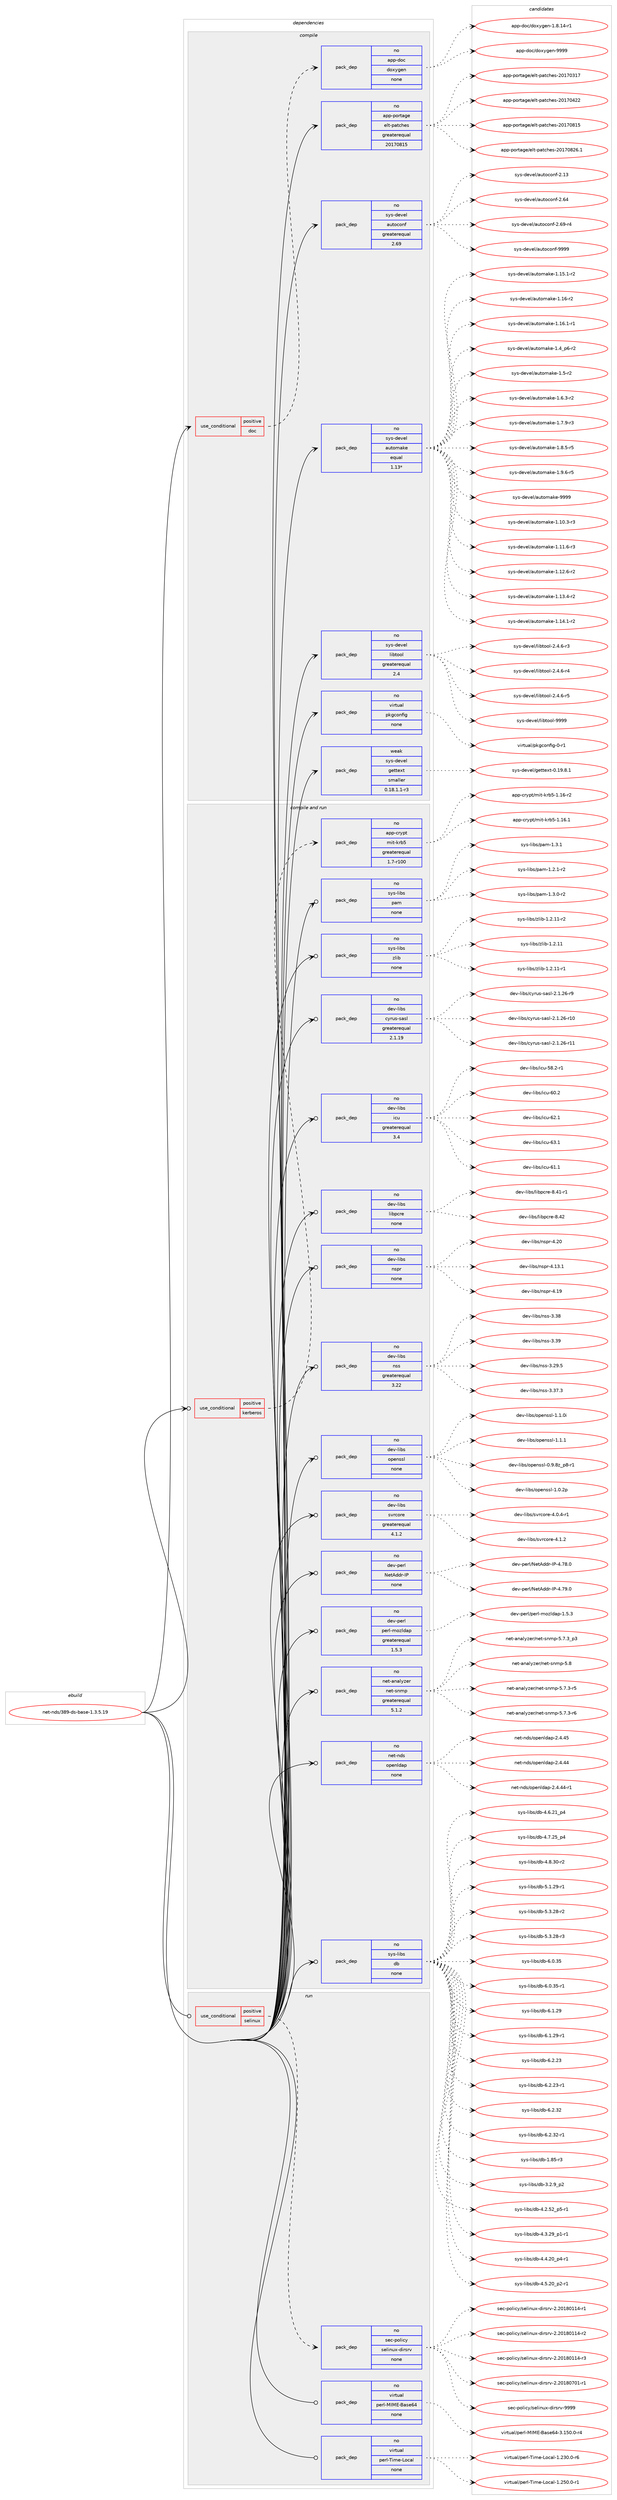 digraph prolog {

# *************
# Graph options
# *************

newrank=true;
concentrate=true;
compound=true;
graph [rankdir=LR,fontname=Helvetica,fontsize=10,ranksep=1.5];#, ranksep=2.5, nodesep=0.2];
edge  [arrowhead=vee];
node  [fontname=Helvetica,fontsize=10];

# **********
# The ebuild
# **********

subgraph cluster_leftcol {
color=gray;
rank=same;
label=<<i>ebuild</i>>;
id [label="net-nds/389-ds-base-1.3.5.19", color=red, width=4, href="../net-nds/389-ds-base-1.3.5.19.svg"];
}

# ****************
# The dependencies
# ****************

subgraph cluster_midcol {
color=gray;
label=<<i>dependencies</i>>;
subgraph cluster_compile {
fillcolor="#eeeeee";
style=filled;
label=<<i>compile</i>>;
subgraph cond1604 {
dependency7913 [label=<<TABLE BORDER="0" CELLBORDER="1" CELLSPACING="0" CELLPADDING="4"><TR><TD ROWSPAN="3" CELLPADDING="10">use_conditional</TD></TR><TR><TD>positive</TD></TR><TR><TD>doc</TD></TR></TABLE>>, shape=none, color=red];
subgraph pack6139 {
dependency7914 [label=<<TABLE BORDER="0" CELLBORDER="1" CELLSPACING="0" CELLPADDING="4" WIDTH="220"><TR><TD ROWSPAN="6" CELLPADDING="30">pack_dep</TD></TR><TR><TD WIDTH="110">no</TD></TR><TR><TD>app-doc</TD></TR><TR><TD>doxygen</TD></TR><TR><TD>none</TD></TR><TR><TD></TD></TR></TABLE>>, shape=none, color=blue];
}
dependency7913:e -> dependency7914:w [weight=20,style="dashed",arrowhead="vee"];
}
id:e -> dependency7913:w [weight=20,style="solid",arrowhead="vee"];
subgraph pack6140 {
dependency7915 [label=<<TABLE BORDER="0" CELLBORDER="1" CELLSPACING="0" CELLPADDING="4" WIDTH="220"><TR><TD ROWSPAN="6" CELLPADDING="30">pack_dep</TD></TR><TR><TD WIDTH="110">no</TD></TR><TR><TD>app-portage</TD></TR><TR><TD>elt-patches</TD></TR><TR><TD>greaterequal</TD></TR><TR><TD>20170815</TD></TR></TABLE>>, shape=none, color=blue];
}
id:e -> dependency7915:w [weight=20,style="solid",arrowhead="vee"];
subgraph pack6141 {
dependency7916 [label=<<TABLE BORDER="0" CELLBORDER="1" CELLSPACING="0" CELLPADDING="4" WIDTH="220"><TR><TD ROWSPAN="6" CELLPADDING="30">pack_dep</TD></TR><TR><TD WIDTH="110">no</TD></TR><TR><TD>sys-devel</TD></TR><TR><TD>autoconf</TD></TR><TR><TD>greaterequal</TD></TR><TR><TD>2.69</TD></TR></TABLE>>, shape=none, color=blue];
}
id:e -> dependency7916:w [weight=20,style="solid",arrowhead="vee"];
subgraph pack6142 {
dependency7917 [label=<<TABLE BORDER="0" CELLBORDER="1" CELLSPACING="0" CELLPADDING="4" WIDTH="220"><TR><TD ROWSPAN="6" CELLPADDING="30">pack_dep</TD></TR><TR><TD WIDTH="110">no</TD></TR><TR><TD>sys-devel</TD></TR><TR><TD>automake</TD></TR><TR><TD>equal</TD></TR><TR><TD>1.13*</TD></TR></TABLE>>, shape=none, color=blue];
}
id:e -> dependency7917:w [weight=20,style="solid",arrowhead="vee"];
subgraph pack6143 {
dependency7918 [label=<<TABLE BORDER="0" CELLBORDER="1" CELLSPACING="0" CELLPADDING="4" WIDTH="220"><TR><TD ROWSPAN="6" CELLPADDING="30">pack_dep</TD></TR><TR><TD WIDTH="110">no</TD></TR><TR><TD>sys-devel</TD></TR><TR><TD>libtool</TD></TR><TR><TD>greaterequal</TD></TR><TR><TD>2.4</TD></TR></TABLE>>, shape=none, color=blue];
}
id:e -> dependency7918:w [weight=20,style="solid",arrowhead="vee"];
subgraph pack6144 {
dependency7919 [label=<<TABLE BORDER="0" CELLBORDER="1" CELLSPACING="0" CELLPADDING="4" WIDTH="220"><TR><TD ROWSPAN="6" CELLPADDING="30">pack_dep</TD></TR><TR><TD WIDTH="110">no</TD></TR><TR><TD>virtual</TD></TR><TR><TD>pkgconfig</TD></TR><TR><TD>none</TD></TR><TR><TD></TD></TR></TABLE>>, shape=none, color=blue];
}
id:e -> dependency7919:w [weight=20,style="solid",arrowhead="vee"];
subgraph pack6145 {
dependency7920 [label=<<TABLE BORDER="0" CELLBORDER="1" CELLSPACING="0" CELLPADDING="4" WIDTH="220"><TR><TD ROWSPAN="6" CELLPADDING="30">pack_dep</TD></TR><TR><TD WIDTH="110">weak</TD></TR><TR><TD>sys-devel</TD></TR><TR><TD>gettext</TD></TR><TR><TD>smaller</TD></TR><TR><TD>0.18.1.1-r3</TD></TR></TABLE>>, shape=none, color=blue];
}
id:e -> dependency7920:w [weight=20,style="solid",arrowhead="vee"];
}
subgraph cluster_compileandrun {
fillcolor="#eeeeee";
style=filled;
label=<<i>compile and run</i>>;
subgraph cond1605 {
dependency7921 [label=<<TABLE BORDER="0" CELLBORDER="1" CELLSPACING="0" CELLPADDING="4"><TR><TD ROWSPAN="3" CELLPADDING="10">use_conditional</TD></TR><TR><TD>positive</TD></TR><TR><TD>kerberos</TD></TR></TABLE>>, shape=none, color=red];
subgraph pack6146 {
dependency7922 [label=<<TABLE BORDER="0" CELLBORDER="1" CELLSPACING="0" CELLPADDING="4" WIDTH="220"><TR><TD ROWSPAN="6" CELLPADDING="30">pack_dep</TD></TR><TR><TD WIDTH="110">no</TD></TR><TR><TD>app-crypt</TD></TR><TR><TD>mit-krb5</TD></TR><TR><TD>greaterequal</TD></TR><TR><TD>1.7-r100</TD></TR></TABLE>>, shape=none, color=blue];
}
dependency7921:e -> dependency7922:w [weight=20,style="dashed",arrowhead="vee"];
}
id:e -> dependency7921:w [weight=20,style="solid",arrowhead="odotvee"];
subgraph pack6147 {
dependency7923 [label=<<TABLE BORDER="0" CELLBORDER="1" CELLSPACING="0" CELLPADDING="4" WIDTH="220"><TR><TD ROWSPAN="6" CELLPADDING="30">pack_dep</TD></TR><TR><TD WIDTH="110">no</TD></TR><TR><TD>dev-libs</TD></TR><TR><TD>cyrus-sasl</TD></TR><TR><TD>greaterequal</TD></TR><TR><TD>2.1.19</TD></TR></TABLE>>, shape=none, color=blue];
}
id:e -> dependency7923:w [weight=20,style="solid",arrowhead="odotvee"];
subgraph pack6148 {
dependency7924 [label=<<TABLE BORDER="0" CELLBORDER="1" CELLSPACING="0" CELLPADDING="4" WIDTH="220"><TR><TD ROWSPAN="6" CELLPADDING="30">pack_dep</TD></TR><TR><TD WIDTH="110">no</TD></TR><TR><TD>dev-libs</TD></TR><TR><TD>icu</TD></TR><TR><TD>greaterequal</TD></TR><TR><TD>3.4</TD></TR></TABLE>>, shape=none, color=blue];
}
id:e -> dependency7924:w [weight=20,style="solid",arrowhead="odotvee"];
subgraph pack6149 {
dependency7925 [label=<<TABLE BORDER="0" CELLBORDER="1" CELLSPACING="0" CELLPADDING="4" WIDTH="220"><TR><TD ROWSPAN="6" CELLPADDING="30">pack_dep</TD></TR><TR><TD WIDTH="110">no</TD></TR><TR><TD>dev-libs</TD></TR><TR><TD>libpcre</TD></TR><TR><TD>none</TD></TR><TR><TD></TD></TR></TABLE>>, shape=none, color=blue];
}
id:e -> dependency7925:w [weight=20,style="solid",arrowhead="odotvee"];
subgraph pack6150 {
dependency7926 [label=<<TABLE BORDER="0" CELLBORDER="1" CELLSPACING="0" CELLPADDING="4" WIDTH="220"><TR><TD ROWSPAN="6" CELLPADDING="30">pack_dep</TD></TR><TR><TD WIDTH="110">no</TD></TR><TR><TD>dev-libs</TD></TR><TR><TD>nspr</TD></TR><TR><TD>none</TD></TR><TR><TD></TD></TR></TABLE>>, shape=none, color=blue];
}
id:e -> dependency7926:w [weight=20,style="solid",arrowhead="odotvee"];
subgraph pack6151 {
dependency7927 [label=<<TABLE BORDER="0" CELLBORDER="1" CELLSPACING="0" CELLPADDING="4" WIDTH="220"><TR><TD ROWSPAN="6" CELLPADDING="30">pack_dep</TD></TR><TR><TD WIDTH="110">no</TD></TR><TR><TD>dev-libs</TD></TR><TR><TD>nss</TD></TR><TR><TD>greaterequal</TD></TR><TR><TD>3.22</TD></TR></TABLE>>, shape=none, color=blue];
}
id:e -> dependency7927:w [weight=20,style="solid",arrowhead="odotvee"];
subgraph pack6152 {
dependency7928 [label=<<TABLE BORDER="0" CELLBORDER="1" CELLSPACING="0" CELLPADDING="4" WIDTH="220"><TR><TD ROWSPAN="6" CELLPADDING="30">pack_dep</TD></TR><TR><TD WIDTH="110">no</TD></TR><TR><TD>dev-libs</TD></TR><TR><TD>openssl</TD></TR><TR><TD>none</TD></TR><TR><TD></TD></TR></TABLE>>, shape=none, color=blue];
}
id:e -> dependency7928:w [weight=20,style="solid",arrowhead="odotvee"];
subgraph pack6153 {
dependency7929 [label=<<TABLE BORDER="0" CELLBORDER="1" CELLSPACING="0" CELLPADDING="4" WIDTH="220"><TR><TD ROWSPAN="6" CELLPADDING="30">pack_dep</TD></TR><TR><TD WIDTH="110">no</TD></TR><TR><TD>dev-libs</TD></TR><TR><TD>svrcore</TD></TR><TR><TD>greaterequal</TD></TR><TR><TD>4.1.2</TD></TR></TABLE>>, shape=none, color=blue];
}
id:e -> dependency7929:w [weight=20,style="solid",arrowhead="odotvee"];
subgraph pack6154 {
dependency7930 [label=<<TABLE BORDER="0" CELLBORDER="1" CELLSPACING="0" CELLPADDING="4" WIDTH="220"><TR><TD ROWSPAN="6" CELLPADDING="30">pack_dep</TD></TR><TR><TD WIDTH="110">no</TD></TR><TR><TD>dev-perl</TD></TR><TR><TD>NetAddr-IP</TD></TR><TR><TD>none</TD></TR><TR><TD></TD></TR></TABLE>>, shape=none, color=blue];
}
id:e -> dependency7930:w [weight=20,style="solid",arrowhead="odotvee"];
subgraph pack6155 {
dependency7931 [label=<<TABLE BORDER="0" CELLBORDER="1" CELLSPACING="0" CELLPADDING="4" WIDTH="220"><TR><TD ROWSPAN="6" CELLPADDING="30">pack_dep</TD></TR><TR><TD WIDTH="110">no</TD></TR><TR><TD>dev-perl</TD></TR><TR><TD>perl-mozldap</TD></TR><TR><TD>greaterequal</TD></TR><TR><TD>1.5.3</TD></TR></TABLE>>, shape=none, color=blue];
}
id:e -> dependency7931:w [weight=20,style="solid",arrowhead="odotvee"];
subgraph pack6156 {
dependency7932 [label=<<TABLE BORDER="0" CELLBORDER="1" CELLSPACING="0" CELLPADDING="4" WIDTH="220"><TR><TD ROWSPAN="6" CELLPADDING="30">pack_dep</TD></TR><TR><TD WIDTH="110">no</TD></TR><TR><TD>net-analyzer</TD></TR><TR><TD>net-snmp</TD></TR><TR><TD>greaterequal</TD></TR><TR><TD>5.1.2</TD></TR></TABLE>>, shape=none, color=blue];
}
id:e -> dependency7932:w [weight=20,style="solid",arrowhead="odotvee"];
subgraph pack6157 {
dependency7933 [label=<<TABLE BORDER="0" CELLBORDER="1" CELLSPACING="0" CELLPADDING="4" WIDTH="220"><TR><TD ROWSPAN="6" CELLPADDING="30">pack_dep</TD></TR><TR><TD WIDTH="110">no</TD></TR><TR><TD>net-nds</TD></TR><TR><TD>openldap</TD></TR><TR><TD>none</TD></TR><TR><TD></TD></TR></TABLE>>, shape=none, color=blue];
}
id:e -> dependency7933:w [weight=20,style="solid",arrowhead="odotvee"];
subgraph pack6158 {
dependency7934 [label=<<TABLE BORDER="0" CELLBORDER="1" CELLSPACING="0" CELLPADDING="4" WIDTH="220"><TR><TD ROWSPAN="6" CELLPADDING="30">pack_dep</TD></TR><TR><TD WIDTH="110">no</TD></TR><TR><TD>sys-libs</TD></TR><TR><TD>db</TD></TR><TR><TD>none</TD></TR><TR><TD></TD></TR></TABLE>>, shape=none, color=blue];
}
id:e -> dependency7934:w [weight=20,style="solid",arrowhead="odotvee"];
subgraph pack6159 {
dependency7935 [label=<<TABLE BORDER="0" CELLBORDER="1" CELLSPACING="0" CELLPADDING="4" WIDTH="220"><TR><TD ROWSPAN="6" CELLPADDING="30">pack_dep</TD></TR><TR><TD WIDTH="110">no</TD></TR><TR><TD>sys-libs</TD></TR><TR><TD>pam</TD></TR><TR><TD>none</TD></TR><TR><TD></TD></TR></TABLE>>, shape=none, color=blue];
}
id:e -> dependency7935:w [weight=20,style="solid",arrowhead="odotvee"];
subgraph pack6160 {
dependency7936 [label=<<TABLE BORDER="0" CELLBORDER="1" CELLSPACING="0" CELLPADDING="4" WIDTH="220"><TR><TD ROWSPAN="6" CELLPADDING="30">pack_dep</TD></TR><TR><TD WIDTH="110">no</TD></TR><TR><TD>sys-libs</TD></TR><TR><TD>zlib</TD></TR><TR><TD>none</TD></TR><TR><TD></TD></TR></TABLE>>, shape=none, color=blue];
}
id:e -> dependency7936:w [weight=20,style="solid",arrowhead="odotvee"];
}
subgraph cluster_run {
fillcolor="#eeeeee";
style=filled;
label=<<i>run</i>>;
subgraph cond1606 {
dependency7937 [label=<<TABLE BORDER="0" CELLBORDER="1" CELLSPACING="0" CELLPADDING="4"><TR><TD ROWSPAN="3" CELLPADDING="10">use_conditional</TD></TR><TR><TD>positive</TD></TR><TR><TD>selinux</TD></TR></TABLE>>, shape=none, color=red];
subgraph pack6161 {
dependency7938 [label=<<TABLE BORDER="0" CELLBORDER="1" CELLSPACING="0" CELLPADDING="4" WIDTH="220"><TR><TD ROWSPAN="6" CELLPADDING="30">pack_dep</TD></TR><TR><TD WIDTH="110">no</TD></TR><TR><TD>sec-policy</TD></TR><TR><TD>selinux-dirsrv</TD></TR><TR><TD>none</TD></TR><TR><TD></TD></TR></TABLE>>, shape=none, color=blue];
}
dependency7937:e -> dependency7938:w [weight=20,style="dashed",arrowhead="vee"];
}
id:e -> dependency7937:w [weight=20,style="solid",arrowhead="odot"];
subgraph pack6162 {
dependency7939 [label=<<TABLE BORDER="0" CELLBORDER="1" CELLSPACING="0" CELLPADDING="4" WIDTH="220"><TR><TD ROWSPAN="6" CELLPADDING="30">pack_dep</TD></TR><TR><TD WIDTH="110">no</TD></TR><TR><TD>virtual</TD></TR><TR><TD>perl-MIME-Base64</TD></TR><TR><TD>none</TD></TR><TR><TD></TD></TR></TABLE>>, shape=none, color=blue];
}
id:e -> dependency7939:w [weight=20,style="solid",arrowhead="odot"];
subgraph pack6163 {
dependency7940 [label=<<TABLE BORDER="0" CELLBORDER="1" CELLSPACING="0" CELLPADDING="4" WIDTH="220"><TR><TD ROWSPAN="6" CELLPADDING="30">pack_dep</TD></TR><TR><TD WIDTH="110">no</TD></TR><TR><TD>virtual</TD></TR><TR><TD>perl-Time-Local</TD></TR><TR><TD>none</TD></TR><TR><TD></TD></TR></TABLE>>, shape=none, color=blue];
}
id:e -> dependency7940:w [weight=20,style="solid",arrowhead="odot"];
}
}

# **************
# The candidates
# **************

subgraph cluster_choices {
rank=same;
color=gray;
label=<<i>candidates</i>>;

subgraph choice6139 {
color=black;
nodesep=1;
choice97112112451001119947100111120121103101110454946564649524511449 [label="app-doc/doxygen-1.8.14-r1", color=red, width=4,href="../app-doc/doxygen-1.8.14-r1.svg"];
choice971121124510011199471001111201211031011104557575757 [label="app-doc/doxygen-9999", color=red, width=4,href="../app-doc/doxygen-9999.svg"];
dependency7914:e -> choice97112112451001119947100111120121103101110454946564649524511449:w [style=dotted,weight="100"];
dependency7914:e -> choice971121124510011199471001111201211031011104557575757:w [style=dotted,weight="100"];
}
subgraph choice6140 {
color=black;
nodesep=1;
choice97112112451121111141169710310147101108116451129711699104101115455048495548514955 [label="app-portage/elt-patches-20170317", color=red, width=4,href="../app-portage/elt-patches-20170317.svg"];
choice97112112451121111141169710310147101108116451129711699104101115455048495548525050 [label="app-portage/elt-patches-20170422", color=red, width=4,href="../app-portage/elt-patches-20170422.svg"];
choice97112112451121111141169710310147101108116451129711699104101115455048495548564953 [label="app-portage/elt-patches-20170815", color=red, width=4,href="../app-portage/elt-patches-20170815.svg"];
choice971121124511211111411697103101471011081164511297116991041011154550484955485650544649 [label="app-portage/elt-patches-20170826.1", color=red, width=4,href="../app-portage/elt-patches-20170826.1.svg"];
dependency7915:e -> choice97112112451121111141169710310147101108116451129711699104101115455048495548514955:w [style=dotted,weight="100"];
dependency7915:e -> choice97112112451121111141169710310147101108116451129711699104101115455048495548525050:w [style=dotted,weight="100"];
dependency7915:e -> choice97112112451121111141169710310147101108116451129711699104101115455048495548564953:w [style=dotted,weight="100"];
dependency7915:e -> choice971121124511211111411697103101471011081164511297116991041011154550484955485650544649:w [style=dotted,weight="100"];
}
subgraph choice6141 {
color=black;
nodesep=1;
choice115121115451001011181011084797117116111991111101024550464951 [label="sys-devel/autoconf-2.13", color=red, width=4,href="../sys-devel/autoconf-2.13.svg"];
choice115121115451001011181011084797117116111991111101024550465452 [label="sys-devel/autoconf-2.64", color=red, width=4,href="../sys-devel/autoconf-2.64.svg"];
choice1151211154510010111810110847971171161119911111010245504654574511452 [label="sys-devel/autoconf-2.69-r4", color=red, width=4,href="../sys-devel/autoconf-2.69-r4.svg"];
choice115121115451001011181011084797117116111991111101024557575757 [label="sys-devel/autoconf-9999", color=red, width=4,href="../sys-devel/autoconf-9999.svg"];
dependency7916:e -> choice115121115451001011181011084797117116111991111101024550464951:w [style=dotted,weight="100"];
dependency7916:e -> choice115121115451001011181011084797117116111991111101024550465452:w [style=dotted,weight="100"];
dependency7916:e -> choice1151211154510010111810110847971171161119911111010245504654574511452:w [style=dotted,weight="100"];
dependency7916:e -> choice115121115451001011181011084797117116111991111101024557575757:w [style=dotted,weight="100"];
}
subgraph choice6142 {
color=black;
nodesep=1;
choice11512111545100101118101108479711711611110997107101454946494846514511451 [label="sys-devel/automake-1.10.3-r3", color=red, width=4,href="../sys-devel/automake-1.10.3-r3.svg"];
choice11512111545100101118101108479711711611110997107101454946494946544511451 [label="sys-devel/automake-1.11.6-r3", color=red, width=4,href="../sys-devel/automake-1.11.6-r3.svg"];
choice11512111545100101118101108479711711611110997107101454946495046544511450 [label="sys-devel/automake-1.12.6-r2", color=red, width=4,href="../sys-devel/automake-1.12.6-r2.svg"];
choice11512111545100101118101108479711711611110997107101454946495146524511450 [label="sys-devel/automake-1.13.4-r2", color=red, width=4,href="../sys-devel/automake-1.13.4-r2.svg"];
choice11512111545100101118101108479711711611110997107101454946495246494511450 [label="sys-devel/automake-1.14.1-r2", color=red, width=4,href="../sys-devel/automake-1.14.1-r2.svg"];
choice11512111545100101118101108479711711611110997107101454946495346494511450 [label="sys-devel/automake-1.15.1-r2", color=red, width=4,href="../sys-devel/automake-1.15.1-r2.svg"];
choice1151211154510010111810110847971171161111099710710145494649544511450 [label="sys-devel/automake-1.16-r2", color=red, width=4,href="../sys-devel/automake-1.16-r2.svg"];
choice11512111545100101118101108479711711611110997107101454946495446494511449 [label="sys-devel/automake-1.16.1-r1", color=red, width=4,href="../sys-devel/automake-1.16.1-r1.svg"];
choice115121115451001011181011084797117116111109971071014549465295112544511450 [label="sys-devel/automake-1.4_p6-r2", color=red, width=4,href="../sys-devel/automake-1.4_p6-r2.svg"];
choice11512111545100101118101108479711711611110997107101454946534511450 [label="sys-devel/automake-1.5-r2", color=red, width=4,href="../sys-devel/automake-1.5-r2.svg"];
choice115121115451001011181011084797117116111109971071014549465446514511450 [label="sys-devel/automake-1.6.3-r2", color=red, width=4,href="../sys-devel/automake-1.6.3-r2.svg"];
choice115121115451001011181011084797117116111109971071014549465546574511451 [label="sys-devel/automake-1.7.9-r3", color=red, width=4,href="../sys-devel/automake-1.7.9-r3.svg"];
choice115121115451001011181011084797117116111109971071014549465646534511453 [label="sys-devel/automake-1.8.5-r5", color=red, width=4,href="../sys-devel/automake-1.8.5-r5.svg"];
choice115121115451001011181011084797117116111109971071014549465746544511453 [label="sys-devel/automake-1.9.6-r5", color=red, width=4,href="../sys-devel/automake-1.9.6-r5.svg"];
choice115121115451001011181011084797117116111109971071014557575757 [label="sys-devel/automake-9999", color=red, width=4,href="../sys-devel/automake-9999.svg"];
dependency7917:e -> choice11512111545100101118101108479711711611110997107101454946494846514511451:w [style=dotted,weight="100"];
dependency7917:e -> choice11512111545100101118101108479711711611110997107101454946494946544511451:w [style=dotted,weight="100"];
dependency7917:e -> choice11512111545100101118101108479711711611110997107101454946495046544511450:w [style=dotted,weight="100"];
dependency7917:e -> choice11512111545100101118101108479711711611110997107101454946495146524511450:w [style=dotted,weight="100"];
dependency7917:e -> choice11512111545100101118101108479711711611110997107101454946495246494511450:w [style=dotted,weight="100"];
dependency7917:e -> choice11512111545100101118101108479711711611110997107101454946495346494511450:w [style=dotted,weight="100"];
dependency7917:e -> choice1151211154510010111810110847971171161111099710710145494649544511450:w [style=dotted,weight="100"];
dependency7917:e -> choice11512111545100101118101108479711711611110997107101454946495446494511449:w [style=dotted,weight="100"];
dependency7917:e -> choice115121115451001011181011084797117116111109971071014549465295112544511450:w [style=dotted,weight="100"];
dependency7917:e -> choice11512111545100101118101108479711711611110997107101454946534511450:w [style=dotted,weight="100"];
dependency7917:e -> choice115121115451001011181011084797117116111109971071014549465446514511450:w [style=dotted,weight="100"];
dependency7917:e -> choice115121115451001011181011084797117116111109971071014549465546574511451:w [style=dotted,weight="100"];
dependency7917:e -> choice115121115451001011181011084797117116111109971071014549465646534511453:w [style=dotted,weight="100"];
dependency7917:e -> choice115121115451001011181011084797117116111109971071014549465746544511453:w [style=dotted,weight="100"];
dependency7917:e -> choice115121115451001011181011084797117116111109971071014557575757:w [style=dotted,weight="100"];
}
subgraph choice6143 {
color=black;
nodesep=1;
choice1151211154510010111810110847108105981161111111084550465246544511451 [label="sys-devel/libtool-2.4.6-r3", color=red, width=4,href="../sys-devel/libtool-2.4.6-r3.svg"];
choice1151211154510010111810110847108105981161111111084550465246544511452 [label="sys-devel/libtool-2.4.6-r4", color=red, width=4,href="../sys-devel/libtool-2.4.6-r4.svg"];
choice1151211154510010111810110847108105981161111111084550465246544511453 [label="sys-devel/libtool-2.4.6-r5", color=red, width=4,href="../sys-devel/libtool-2.4.6-r5.svg"];
choice1151211154510010111810110847108105981161111111084557575757 [label="sys-devel/libtool-9999", color=red, width=4,href="../sys-devel/libtool-9999.svg"];
dependency7918:e -> choice1151211154510010111810110847108105981161111111084550465246544511451:w [style=dotted,weight="100"];
dependency7918:e -> choice1151211154510010111810110847108105981161111111084550465246544511452:w [style=dotted,weight="100"];
dependency7918:e -> choice1151211154510010111810110847108105981161111111084550465246544511453:w [style=dotted,weight="100"];
dependency7918:e -> choice1151211154510010111810110847108105981161111111084557575757:w [style=dotted,weight="100"];
}
subgraph choice6144 {
color=black;
nodesep=1;
choice11810511411611797108471121071039911111010210510345484511449 [label="virtual/pkgconfig-0-r1", color=red, width=4,href="../virtual/pkgconfig-0-r1.svg"];
dependency7919:e -> choice11810511411611797108471121071039911111010210510345484511449:w [style=dotted,weight="100"];
}
subgraph choice6145 {
color=black;
nodesep=1;
choice1151211154510010111810110847103101116116101120116454846495746564649 [label="sys-devel/gettext-0.19.8.1", color=red, width=4,href="../sys-devel/gettext-0.19.8.1.svg"];
dependency7920:e -> choice1151211154510010111810110847103101116116101120116454846495746564649:w [style=dotted,weight="100"];
}
subgraph choice6146 {
color=black;
nodesep=1;
choice9711211245991141211121164710910511645107114985345494649544511450 [label="app-crypt/mit-krb5-1.16-r2", color=red, width=4,href="../app-crypt/mit-krb5-1.16-r2.svg"];
choice9711211245991141211121164710910511645107114985345494649544649 [label="app-crypt/mit-krb5-1.16.1", color=red, width=4,href="../app-crypt/mit-krb5-1.16.1.svg"];
dependency7922:e -> choice9711211245991141211121164710910511645107114985345494649544511450:w [style=dotted,weight="100"];
dependency7922:e -> choice9711211245991141211121164710910511645107114985345494649544649:w [style=dotted,weight="100"];
}
subgraph choice6147 {
color=black;
nodesep=1;
choice10010111845108105981154799121114117115451159711510845504649465054451144948 [label="dev-libs/cyrus-sasl-2.1.26-r10", color=red, width=4,href="../dev-libs/cyrus-sasl-2.1.26-r10.svg"];
choice10010111845108105981154799121114117115451159711510845504649465054451144949 [label="dev-libs/cyrus-sasl-2.1.26-r11", color=red, width=4,href="../dev-libs/cyrus-sasl-2.1.26-r11.svg"];
choice100101118451081059811547991211141171154511597115108455046494650544511457 [label="dev-libs/cyrus-sasl-2.1.26-r9", color=red, width=4,href="../dev-libs/cyrus-sasl-2.1.26-r9.svg"];
dependency7923:e -> choice10010111845108105981154799121114117115451159711510845504649465054451144948:w [style=dotted,weight="100"];
dependency7923:e -> choice10010111845108105981154799121114117115451159711510845504649465054451144949:w [style=dotted,weight="100"];
dependency7923:e -> choice100101118451081059811547991211141171154511597115108455046494650544511457:w [style=dotted,weight="100"];
}
subgraph choice6148 {
color=black;
nodesep=1;
choice100101118451081059811547105991174554494649 [label="dev-libs/icu-61.1", color=red, width=4,href="../dev-libs/icu-61.1.svg"];
choice1001011184510810598115471059911745535646504511449 [label="dev-libs/icu-58.2-r1", color=red, width=4,href="../dev-libs/icu-58.2-r1.svg"];
choice100101118451081059811547105991174554484650 [label="dev-libs/icu-60.2", color=red, width=4,href="../dev-libs/icu-60.2.svg"];
choice100101118451081059811547105991174554504649 [label="dev-libs/icu-62.1", color=red, width=4,href="../dev-libs/icu-62.1.svg"];
choice100101118451081059811547105991174554514649 [label="dev-libs/icu-63.1", color=red, width=4,href="../dev-libs/icu-63.1.svg"];
dependency7924:e -> choice100101118451081059811547105991174554494649:w [style=dotted,weight="100"];
dependency7924:e -> choice1001011184510810598115471059911745535646504511449:w [style=dotted,weight="100"];
dependency7924:e -> choice100101118451081059811547105991174554484650:w [style=dotted,weight="100"];
dependency7924:e -> choice100101118451081059811547105991174554504649:w [style=dotted,weight="100"];
dependency7924:e -> choice100101118451081059811547105991174554514649:w [style=dotted,weight="100"];
}
subgraph choice6149 {
color=black;
nodesep=1;
choice100101118451081059811547108105981129911410145564652494511449 [label="dev-libs/libpcre-8.41-r1", color=red, width=4,href="../dev-libs/libpcre-8.41-r1.svg"];
choice10010111845108105981154710810598112991141014556465250 [label="dev-libs/libpcre-8.42", color=red, width=4,href="../dev-libs/libpcre-8.42.svg"];
dependency7925:e -> choice100101118451081059811547108105981129911410145564652494511449:w [style=dotted,weight="100"];
dependency7925:e -> choice10010111845108105981154710810598112991141014556465250:w [style=dotted,weight="100"];
}
subgraph choice6150 {
color=black;
nodesep=1;
choice10010111845108105981154711011511211445524649514649 [label="dev-libs/nspr-4.13.1", color=red, width=4,href="../dev-libs/nspr-4.13.1.svg"];
choice1001011184510810598115471101151121144552464957 [label="dev-libs/nspr-4.19", color=red, width=4,href="../dev-libs/nspr-4.19.svg"];
choice1001011184510810598115471101151121144552465048 [label="dev-libs/nspr-4.20", color=red, width=4,href="../dev-libs/nspr-4.20.svg"];
dependency7926:e -> choice10010111845108105981154711011511211445524649514649:w [style=dotted,weight="100"];
dependency7926:e -> choice1001011184510810598115471101151121144552464957:w [style=dotted,weight="100"];
dependency7926:e -> choice1001011184510810598115471101151121144552465048:w [style=dotted,weight="100"];
}
subgraph choice6151 {
color=black;
nodesep=1;
choice10010111845108105981154711011511545514650574653 [label="dev-libs/nss-3.29.5", color=red, width=4,href="../dev-libs/nss-3.29.5.svg"];
choice10010111845108105981154711011511545514651554651 [label="dev-libs/nss-3.37.3", color=red, width=4,href="../dev-libs/nss-3.37.3.svg"];
choice1001011184510810598115471101151154551465156 [label="dev-libs/nss-3.38", color=red, width=4,href="../dev-libs/nss-3.38.svg"];
choice1001011184510810598115471101151154551465157 [label="dev-libs/nss-3.39", color=red, width=4,href="../dev-libs/nss-3.39.svg"];
dependency7927:e -> choice10010111845108105981154711011511545514650574653:w [style=dotted,weight="100"];
dependency7927:e -> choice10010111845108105981154711011511545514651554651:w [style=dotted,weight="100"];
dependency7927:e -> choice1001011184510810598115471101151154551465156:w [style=dotted,weight="100"];
dependency7927:e -> choice1001011184510810598115471101151154551465157:w [style=dotted,weight="100"];
}
subgraph choice6152 {
color=black;
nodesep=1;
choice10010111845108105981154711111210111011511510845484657465612295112564511449 [label="dev-libs/openssl-0.9.8z_p8-r1", color=red, width=4,href="../dev-libs/openssl-0.9.8z_p8-r1.svg"];
choice100101118451081059811547111112101110115115108454946484650112 [label="dev-libs/openssl-1.0.2p", color=red, width=4,href="../dev-libs/openssl-1.0.2p.svg"];
choice100101118451081059811547111112101110115115108454946494648105 [label="dev-libs/openssl-1.1.0i", color=red, width=4,href="../dev-libs/openssl-1.1.0i.svg"];
choice100101118451081059811547111112101110115115108454946494649 [label="dev-libs/openssl-1.1.1", color=red, width=4,href="../dev-libs/openssl-1.1.1.svg"];
dependency7928:e -> choice10010111845108105981154711111210111011511510845484657465612295112564511449:w [style=dotted,weight="100"];
dependency7928:e -> choice100101118451081059811547111112101110115115108454946484650112:w [style=dotted,weight="100"];
dependency7928:e -> choice100101118451081059811547111112101110115115108454946494648105:w [style=dotted,weight="100"];
dependency7928:e -> choice100101118451081059811547111112101110115115108454946494649:w [style=dotted,weight="100"];
}
subgraph choice6153 {
color=black;
nodesep=1;
choice100101118451081059811547115118114991111141014552464846524511449 [label="dev-libs/svrcore-4.0.4-r1", color=red, width=4,href="../dev-libs/svrcore-4.0.4-r1.svg"];
choice10010111845108105981154711511811499111114101455246494650 [label="dev-libs/svrcore-4.1.2", color=red, width=4,href="../dev-libs/svrcore-4.1.2.svg"];
dependency7929:e -> choice100101118451081059811547115118114991111141014552464846524511449:w [style=dotted,weight="100"];
dependency7929:e -> choice10010111845108105981154711511811499111114101455246494650:w [style=dotted,weight="100"];
}
subgraph choice6154 {
color=black;
nodesep=1;
choice1001011184511210111410847781011166510010011445738045524655564648 [label="dev-perl/NetAddr-IP-4.78.0", color=red, width=4,href="../dev-perl/NetAddr-IP-4.78.0.svg"];
choice1001011184511210111410847781011166510010011445738045524655574648 [label="dev-perl/NetAddr-IP-4.79.0", color=red, width=4,href="../dev-perl/NetAddr-IP-4.79.0.svg"];
dependency7930:e -> choice1001011184511210111410847781011166510010011445738045524655564648:w [style=dotted,weight="100"];
dependency7930:e -> choice1001011184511210111410847781011166510010011445738045524655574648:w [style=dotted,weight="100"];
}
subgraph choice6155 {
color=black;
nodesep=1;
choice10010111845112101114108471121011141084510911112210810097112454946534651 [label="dev-perl/perl-mozldap-1.5.3", color=red, width=4,href="../dev-perl/perl-mozldap-1.5.3.svg"];
dependency7931:e -> choice10010111845112101114108471121011141084510911112210810097112454946534651:w [style=dotted,weight="100"];
}
subgraph choice6156 {
color=black;
nodesep=1;
choice11010111645971109710812112210111447110101116451151101091124553465546514511453 [label="net-analyzer/net-snmp-5.7.3-r5", color=red, width=4,href="../net-analyzer/net-snmp-5.7.3-r5.svg"];
choice11010111645971109710812112210111447110101116451151101091124553465546514511454 [label="net-analyzer/net-snmp-5.7.3-r6", color=red, width=4,href="../net-analyzer/net-snmp-5.7.3-r6.svg"];
choice11010111645971109710812112210111447110101116451151101091124553465546519511251 [label="net-analyzer/net-snmp-5.7.3_p3", color=red, width=4,href="../net-analyzer/net-snmp-5.7.3_p3.svg"];
choice110101116459711097108121122101114471101011164511511010911245534656 [label="net-analyzer/net-snmp-5.8", color=red, width=4,href="../net-analyzer/net-snmp-5.8.svg"];
dependency7932:e -> choice11010111645971109710812112210111447110101116451151101091124553465546514511453:w [style=dotted,weight="100"];
dependency7932:e -> choice11010111645971109710812112210111447110101116451151101091124553465546514511454:w [style=dotted,weight="100"];
dependency7932:e -> choice11010111645971109710812112210111447110101116451151101091124553465546519511251:w [style=dotted,weight="100"];
dependency7932:e -> choice110101116459711097108121122101114471101011164511511010911245534656:w [style=dotted,weight="100"];
}
subgraph choice6157 {
color=black;
nodesep=1;
choice11010111645110100115471111121011101081009711245504652465252 [label="net-nds/openldap-2.4.44", color=red, width=4,href="../net-nds/openldap-2.4.44.svg"];
choice110101116451101001154711111210111010810097112455046524652524511449 [label="net-nds/openldap-2.4.44-r1", color=red, width=4,href="../net-nds/openldap-2.4.44-r1.svg"];
choice11010111645110100115471111121011101081009711245504652465253 [label="net-nds/openldap-2.4.45", color=red, width=4,href="../net-nds/openldap-2.4.45.svg"];
dependency7933:e -> choice11010111645110100115471111121011101081009711245504652465252:w [style=dotted,weight="100"];
dependency7933:e -> choice110101116451101001154711111210111010810097112455046524652524511449:w [style=dotted,weight="100"];
dependency7933:e -> choice11010111645110100115471111121011101081009711245504652465253:w [style=dotted,weight="100"];
}
subgraph choice6158 {
color=black;
nodesep=1;
choice1151211154510810598115471009845494656534511451 [label="sys-libs/db-1.85-r3", color=red, width=4,href="../sys-libs/db-1.85-r3.svg"];
choice115121115451081059811547100984551465046579511250 [label="sys-libs/db-3.2.9_p2", color=red, width=4,href="../sys-libs/db-3.2.9_p2.svg"];
choice115121115451081059811547100984552465046535095112534511449 [label="sys-libs/db-4.2.52_p5-r1", color=red, width=4,href="../sys-libs/db-4.2.52_p5-r1.svg"];
choice115121115451081059811547100984552465146505795112494511449 [label="sys-libs/db-4.3.29_p1-r1", color=red, width=4,href="../sys-libs/db-4.3.29_p1-r1.svg"];
choice115121115451081059811547100984552465246504895112524511449 [label="sys-libs/db-4.4.20_p4-r1", color=red, width=4,href="../sys-libs/db-4.4.20_p4-r1.svg"];
choice115121115451081059811547100984552465346504895112504511449 [label="sys-libs/db-4.5.20_p2-r1", color=red, width=4,href="../sys-libs/db-4.5.20_p2-r1.svg"];
choice11512111545108105981154710098455246544650499511252 [label="sys-libs/db-4.6.21_p4", color=red, width=4,href="../sys-libs/db-4.6.21_p4.svg"];
choice11512111545108105981154710098455246554650539511252 [label="sys-libs/db-4.7.25_p4", color=red, width=4,href="../sys-libs/db-4.7.25_p4.svg"];
choice11512111545108105981154710098455246564651484511450 [label="sys-libs/db-4.8.30-r2", color=red, width=4,href="../sys-libs/db-4.8.30-r2.svg"];
choice11512111545108105981154710098455346494650574511449 [label="sys-libs/db-5.1.29-r1", color=red, width=4,href="../sys-libs/db-5.1.29-r1.svg"];
choice11512111545108105981154710098455346514650564511450 [label="sys-libs/db-5.3.28-r2", color=red, width=4,href="../sys-libs/db-5.3.28-r2.svg"];
choice11512111545108105981154710098455346514650564511451 [label="sys-libs/db-5.3.28-r3", color=red, width=4,href="../sys-libs/db-5.3.28-r3.svg"];
choice1151211154510810598115471009845544648465153 [label="sys-libs/db-6.0.35", color=red, width=4,href="../sys-libs/db-6.0.35.svg"];
choice11512111545108105981154710098455446484651534511449 [label="sys-libs/db-6.0.35-r1", color=red, width=4,href="../sys-libs/db-6.0.35-r1.svg"];
choice1151211154510810598115471009845544649465057 [label="sys-libs/db-6.1.29", color=red, width=4,href="../sys-libs/db-6.1.29.svg"];
choice11512111545108105981154710098455446494650574511449 [label="sys-libs/db-6.1.29-r1", color=red, width=4,href="../sys-libs/db-6.1.29-r1.svg"];
choice1151211154510810598115471009845544650465051 [label="sys-libs/db-6.2.23", color=red, width=4,href="../sys-libs/db-6.2.23.svg"];
choice11512111545108105981154710098455446504650514511449 [label="sys-libs/db-6.2.23-r1", color=red, width=4,href="../sys-libs/db-6.2.23-r1.svg"];
choice1151211154510810598115471009845544650465150 [label="sys-libs/db-6.2.32", color=red, width=4,href="../sys-libs/db-6.2.32.svg"];
choice11512111545108105981154710098455446504651504511449 [label="sys-libs/db-6.2.32-r1", color=red, width=4,href="../sys-libs/db-6.2.32-r1.svg"];
dependency7934:e -> choice1151211154510810598115471009845494656534511451:w [style=dotted,weight="100"];
dependency7934:e -> choice115121115451081059811547100984551465046579511250:w [style=dotted,weight="100"];
dependency7934:e -> choice115121115451081059811547100984552465046535095112534511449:w [style=dotted,weight="100"];
dependency7934:e -> choice115121115451081059811547100984552465146505795112494511449:w [style=dotted,weight="100"];
dependency7934:e -> choice115121115451081059811547100984552465246504895112524511449:w [style=dotted,weight="100"];
dependency7934:e -> choice115121115451081059811547100984552465346504895112504511449:w [style=dotted,weight="100"];
dependency7934:e -> choice11512111545108105981154710098455246544650499511252:w [style=dotted,weight="100"];
dependency7934:e -> choice11512111545108105981154710098455246554650539511252:w [style=dotted,weight="100"];
dependency7934:e -> choice11512111545108105981154710098455246564651484511450:w [style=dotted,weight="100"];
dependency7934:e -> choice11512111545108105981154710098455346494650574511449:w [style=dotted,weight="100"];
dependency7934:e -> choice11512111545108105981154710098455346514650564511450:w [style=dotted,weight="100"];
dependency7934:e -> choice11512111545108105981154710098455346514650564511451:w [style=dotted,weight="100"];
dependency7934:e -> choice1151211154510810598115471009845544648465153:w [style=dotted,weight="100"];
dependency7934:e -> choice11512111545108105981154710098455446484651534511449:w [style=dotted,weight="100"];
dependency7934:e -> choice1151211154510810598115471009845544649465057:w [style=dotted,weight="100"];
dependency7934:e -> choice11512111545108105981154710098455446494650574511449:w [style=dotted,weight="100"];
dependency7934:e -> choice1151211154510810598115471009845544650465051:w [style=dotted,weight="100"];
dependency7934:e -> choice11512111545108105981154710098455446504650514511449:w [style=dotted,weight="100"];
dependency7934:e -> choice1151211154510810598115471009845544650465150:w [style=dotted,weight="100"];
dependency7934:e -> choice11512111545108105981154710098455446504651504511449:w [style=dotted,weight="100"];
}
subgraph choice6159 {
color=black;
nodesep=1;
choice115121115451081059811547112971094549465046494511450 [label="sys-libs/pam-1.2.1-r2", color=red, width=4,href="../sys-libs/pam-1.2.1-r2.svg"];
choice115121115451081059811547112971094549465146484511450 [label="sys-libs/pam-1.3.0-r2", color=red, width=4,href="../sys-libs/pam-1.3.0-r2.svg"];
choice11512111545108105981154711297109454946514649 [label="sys-libs/pam-1.3.1", color=red, width=4,href="../sys-libs/pam-1.3.1.svg"];
dependency7935:e -> choice115121115451081059811547112971094549465046494511450:w [style=dotted,weight="100"];
dependency7935:e -> choice115121115451081059811547112971094549465146484511450:w [style=dotted,weight="100"];
dependency7935:e -> choice11512111545108105981154711297109454946514649:w [style=dotted,weight="100"];
}
subgraph choice6160 {
color=black;
nodesep=1;
choice1151211154510810598115471221081059845494650464949 [label="sys-libs/zlib-1.2.11", color=red, width=4,href="../sys-libs/zlib-1.2.11.svg"];
choice11512111545108105981154712210810598454946504649494511449 [label="sys-libs/zlib-1.2.11-r1", color=red, width=4,href="../sys-libs/zlib-1.2.11-r1.svg"];
choice11512111545108105981154712210810598454946504649494511450 [label="sys-libs/zlib-1.2.11-r2", color=red, width=4,href="../sys-libs/zlib-1.2.11-r2.svg"];
dependency7936:e -> choice1151211154510810598115471221081059845494650464949:w [style=dotted,weight="100"];
dependency7936:e -> choice11512111545108105981154712210810598454946504649494511449:w [style=dotted,weight="100"];
dependency7936:e -> choice11512111545108105981154712210810598454946504649494511450:w [style=dotted,weight="100"];
}
subgraph choice6161 {
color=black;
nodesep=1;
choice115101994511211110810599121471151011081051101171204510010511411511411845504650484956484949524511449 [label="sec-policy/selinux-dirsrv-2.20180114-r1", color=red, width=4,href="../sec-policy/selinux-dirsrv-2.20180114-r1.svg"];
choice115101994511211110810599121471151011081051101171204510010511411511411845504650484956484949524511450 [label="sec-policy/selinux-dirsrv-2.20180114-r2", color=red, width=4,href="../sec-policy/selinux-dirsrv-2.20180114-r2.svg"];
choice115101994511211110810599121471151011081051101171204510010511411511411845504650484956484949524511451 [label="sec-policy/selinux-dirsrv-2.20180114-r3", color=red, width=4,href="../sec-policy/selinux-dirsrv-2.20180114-r3.svg"];
choice115101994511211110810599121471151011081051101171204510010511411511411845504650484956485548494511449 [label="sec-policy/selinux-dirsrv-2.20180701-r1", color=red, width=4,href="../sec-policy/selinux-dirsrv-2.20180701-r1.svg"];
choice11510199451121111081059912147115101108105110117120451001051141151141184557575757 [label="sec-policy/selinux-dirsrv-9999", color=red, width=4,href="../sec-policy/selinux-dirsrv-9999.svg"];
dependency7938:e -> choice115101994511211110810599121471151011081051101171204510010511411511411845504650484956484949524511449:w [style=dotted,weight="100"];
dependency7938:e -> choice115101994511211110810599121471151011081051101171204510010511411511411845504650484956484949524511450:w [style=dotted,weight="100"];
dependency7938:e -> choice115101994511211110810599121471151011081051101171204510010511411511411845504650484956484949524511451:w [style=dotted,weight="100"];
dependency7938:e -> choice115101994511211110810599121471151011081051101171204510010511411511411845504650484956485548494511449:w [style=dotted,weight="100"];
dependency7938:e -> choice11510199451121111081059912147115101108105110117120451001051141151141184557575757:w [style=dotted,weight="100"];
}
subgraph choice6162 {
color=black;
nodesep=1;
choice11810511411611797108471121011141084577737769456697115101545245514649534846484511452 [label="virtual/perl-MIME-Base64-3.150.0-r4", color=red, width=4,href="../virtual/perl-MIME-Base64-3.150.0-r4.svg"];
dependency7939:e -> choice11810511411611797108471121011141084577737769456697115101545245514649534846484511452:w [style=dotted,weight="100"];
}
subgraph choice6163 {
color=black;
nodesep=1;
choice118105114116117971084711210111410845841051091014576111999710845494650514846484511454 [label="virtual/perl-Time-Local-1.230.0-r6", color=red, width=4,href="../virtual/perl-Time-Local-1.230.0-r6.svg"];
choice118105114116117971084711210111410845841051091014576111999710845494650534846484511449 [label="virtual/perl-Time-Local-1.250.0-r1", color=red, width=4,href="../virtual/perl-Time-Local-1.250.0-r1.svg"];
dependency7940:e -> choice118105114116117971084711210111410845841051091014576111999710845494650514846484511454:w [style=dotted,weight="100"];
dependency7940:e -> choice118105114116117971084711210111410845841051091014576111999710845494650534846484511449:w [style=dotted,weight="100"];
}
}

}
